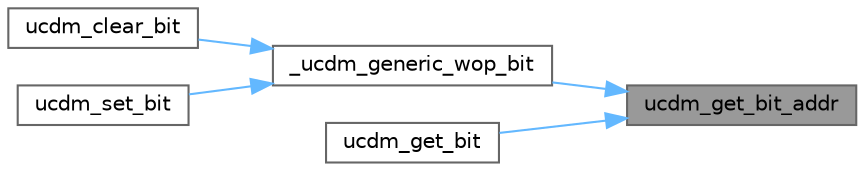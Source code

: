 digraph "ucdm_get_bit_addr"
{
 // INTERACTIVE_SVG=YES
 // LATEX_PDF_SIZE
  bgcolor="transparent";
  edge [fontname=Helvetica,fontsize=10,labelfontname=Helvetica,labelfontsize=10];
  node [fontname=Helvetica,fontsize=10,shape=box,height=0.2,width=0.4];
  rankdir="RL";
  Node1 [id="Node000001",label="ucdm_get_bit_addr",height=0.2,width=0.4,color="gray40", fillcolor="grey60", style="filled", fontcolor="black",tooltip="Get the address of a UCDM bit from the identifier."];
  Node1 -> Node2 [id="edge1_Node000001_Node000002",dir="back",color="steelblue1",style="solid",tooltip=" "];
  Node2 [id="Node000002",label="_ucdm_generic_wop_bit",height=0.2,width=0.4,color="grey40", fillcolor="white", style="filled",URL="$ucdm_8c.html#a9b805e25b36cfe19b539d16c19a6fd26",tooltip=" "];
  Node2 -> Node3 [id="edge2_Node000002_Node000003",dir="back",color="steelblue1",style="solid",tooltip=" "];
  Node3 [id="Node000003",label="ucdm_clear_bit",height=0.2,width=0.4,color="grey40", fillcolor="white", style="filled",URL="$ucdm_8c.html#acfc84fe0eb923e844eda3dc689bb6921",tooltip="Clear a UCDM bit from protocol."];
  Node2 -> Node4 [id="edge3_Node000002_Node000004",dir="back",color="steelblue1",style="solid",tooltip=" "];
  Node4 [id="Node000004",label="ucdm_set_bit",height=0.2,width=0.4,color="grey40", fillcolor="white", style="filled",URL="$ucdm_8c.html#a6c67499b748795e01bdffb17d7ceb995",tooltip="Set a UCDM bit from protocol."];
  Node1 -> Node5 [id="edge4_Node000001_Node000005",dir="back",color="steelblue1",style="solid",tooltip=" "];
  Node5 [id="Node000005",label="ucdm_get_bit",height=0.2,width=0.4,color="grey40", fillcolor="white", style="filled",URL="$ucdm_8c.html#a17a8cd2f4803b9468624d3551491b6f4",tooltip="Get the value of a UCDM bit from protocol."];
}
